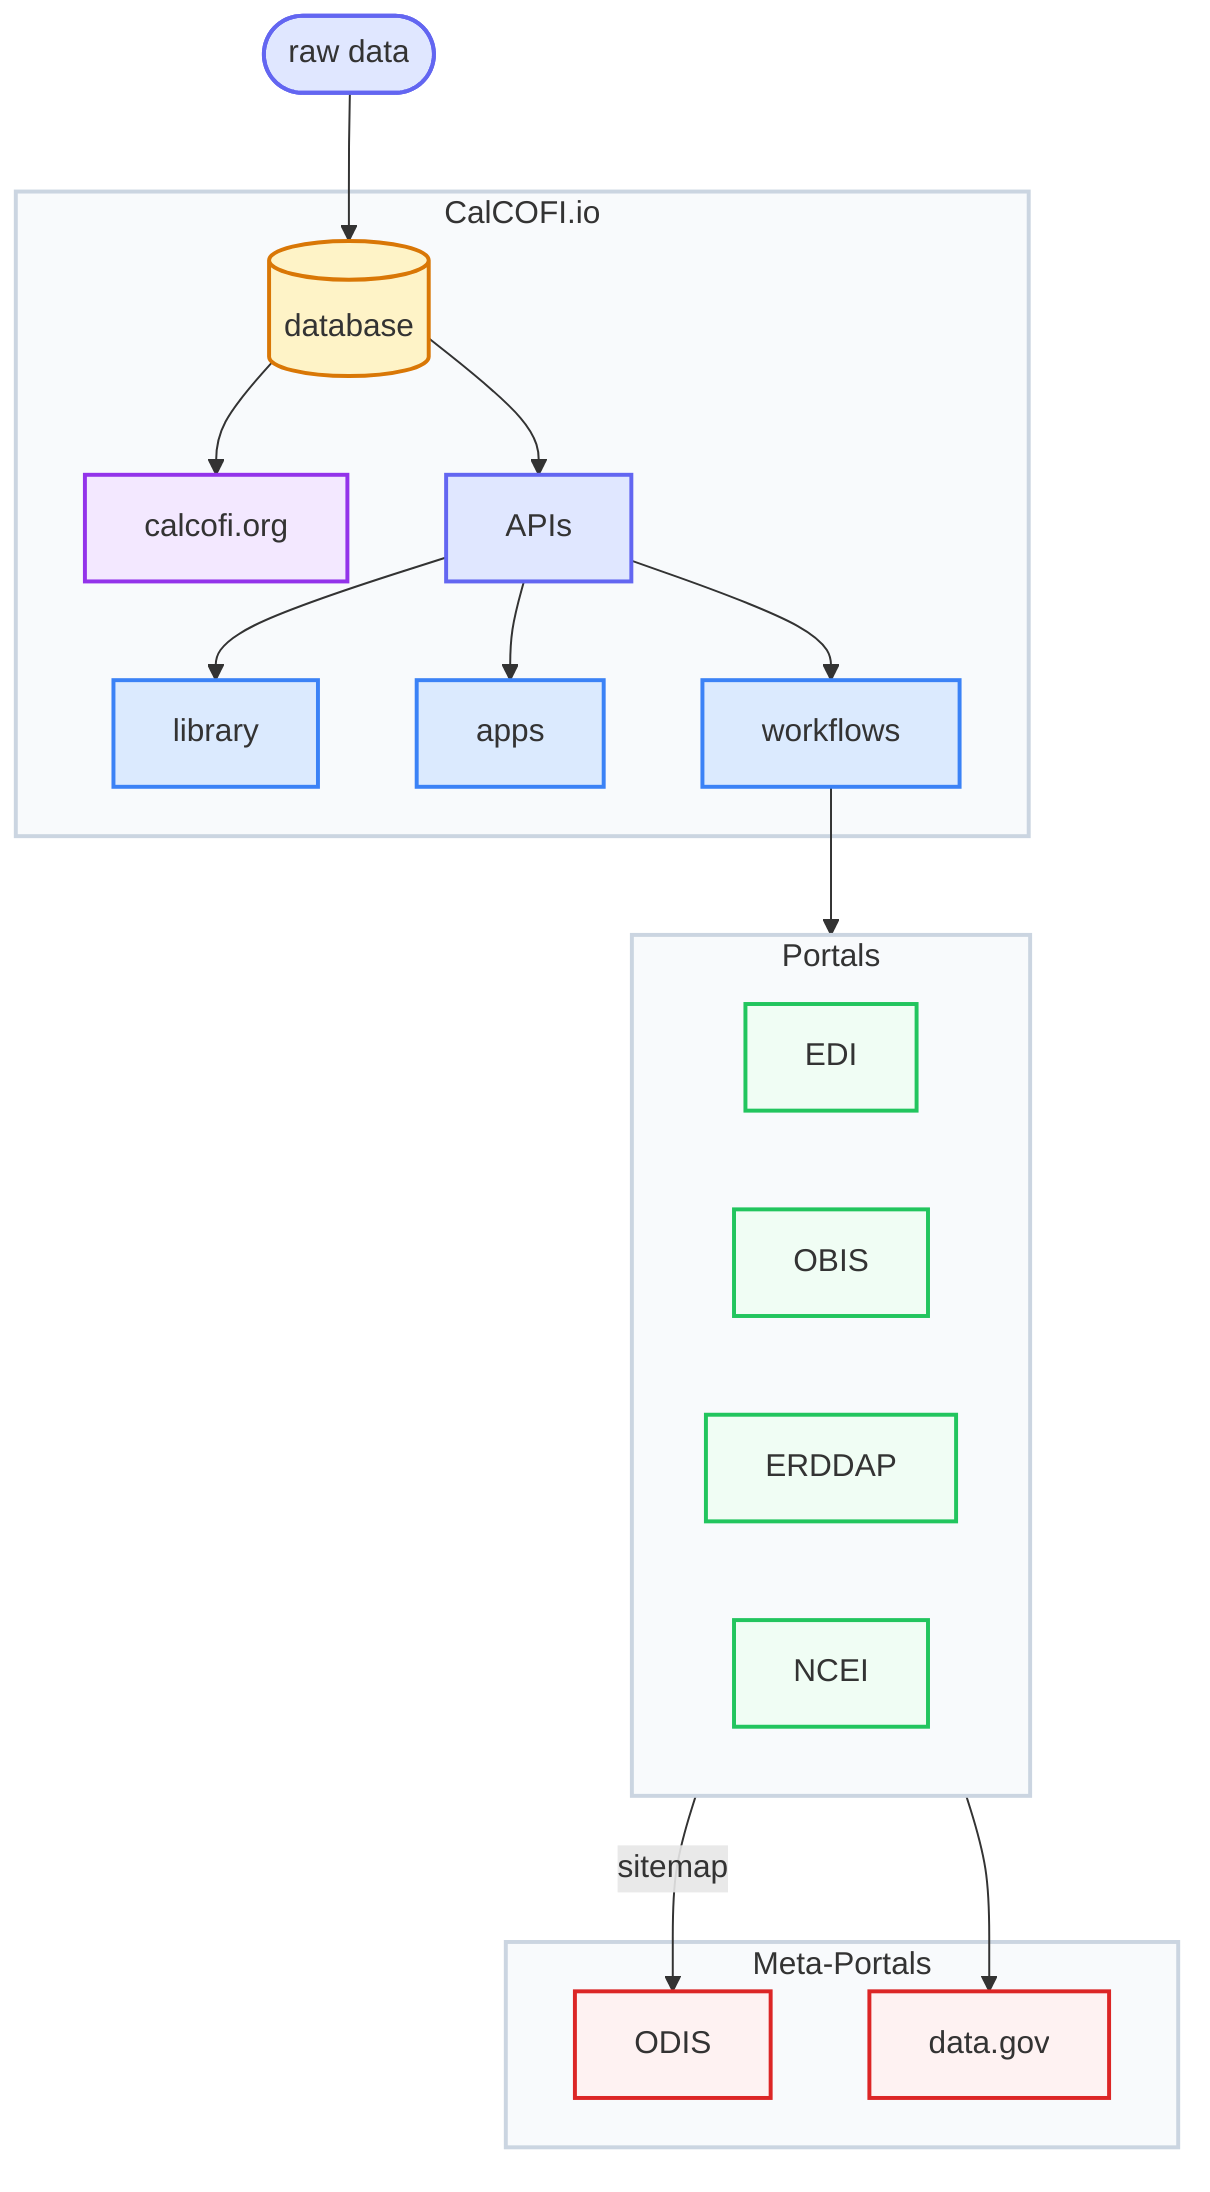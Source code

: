 graph TD
  %% nodes with styles
  raw([raw data]):::source

  subgraph calcofi[CalCOFI.io]
    db[(database)]:::database
    web[calcofi.org]:::website
    api[APIs]:::api
    lib[library]:::code
    app[apps]:::code
    flow[workflows]:::code
  end

  subgraph portals[Portals]
    edi[EDI]:::portal
    obis[OBIS]:::portal
    erddap[ERDDAP]:::portal
    ncei[NCEI]:::portal
  end

  subgraph meta[Meta-Portals]
    odis[ODIS]:::metaportal
    datagov[data.gov]:::metaportal
  end

  %% edges
  raw --> db
  db  --> api
  db  --> web
  api --> lib
  api --> app
  api --> flow
  flow  --> portals
  portals -->|sitemap| odis
  portals --> datagov

  %% Custom styles
  classDef source fill:#E0E7FF,stroke:#6366F1,stroke-width:2px
  classDef database fill:#FEF3C7,stroke:#D97706,stroke-width:2px
  classDef website fill:#F3E8FF,stroke:#9333EA,stroke-width:2px
  classDef api fill:#E0E7FF,stroke:#6366F1,stroke-width:2px
  classDef code fill:#DBEAFE,stroke:#3B82F6,stroke-width:2px
  classDef portal fill:#F0FDF4,stroke:#22C55E,stroke-width:2px
  classDef metaportal fill:#FEF2F2,stroke:#DC2626,stroke-width:2px

  %% Style subgraphs
  style calcofi fill:#F8FAFC,stroke:#CBD5E1,stroke-width:2px
  style portals fill:#F8FAFC,stroke:#CBD5E1,stroke-width:2px
  style meta fill:#F8FAFC,stroke:#CBD5E1,stroke-width:2px